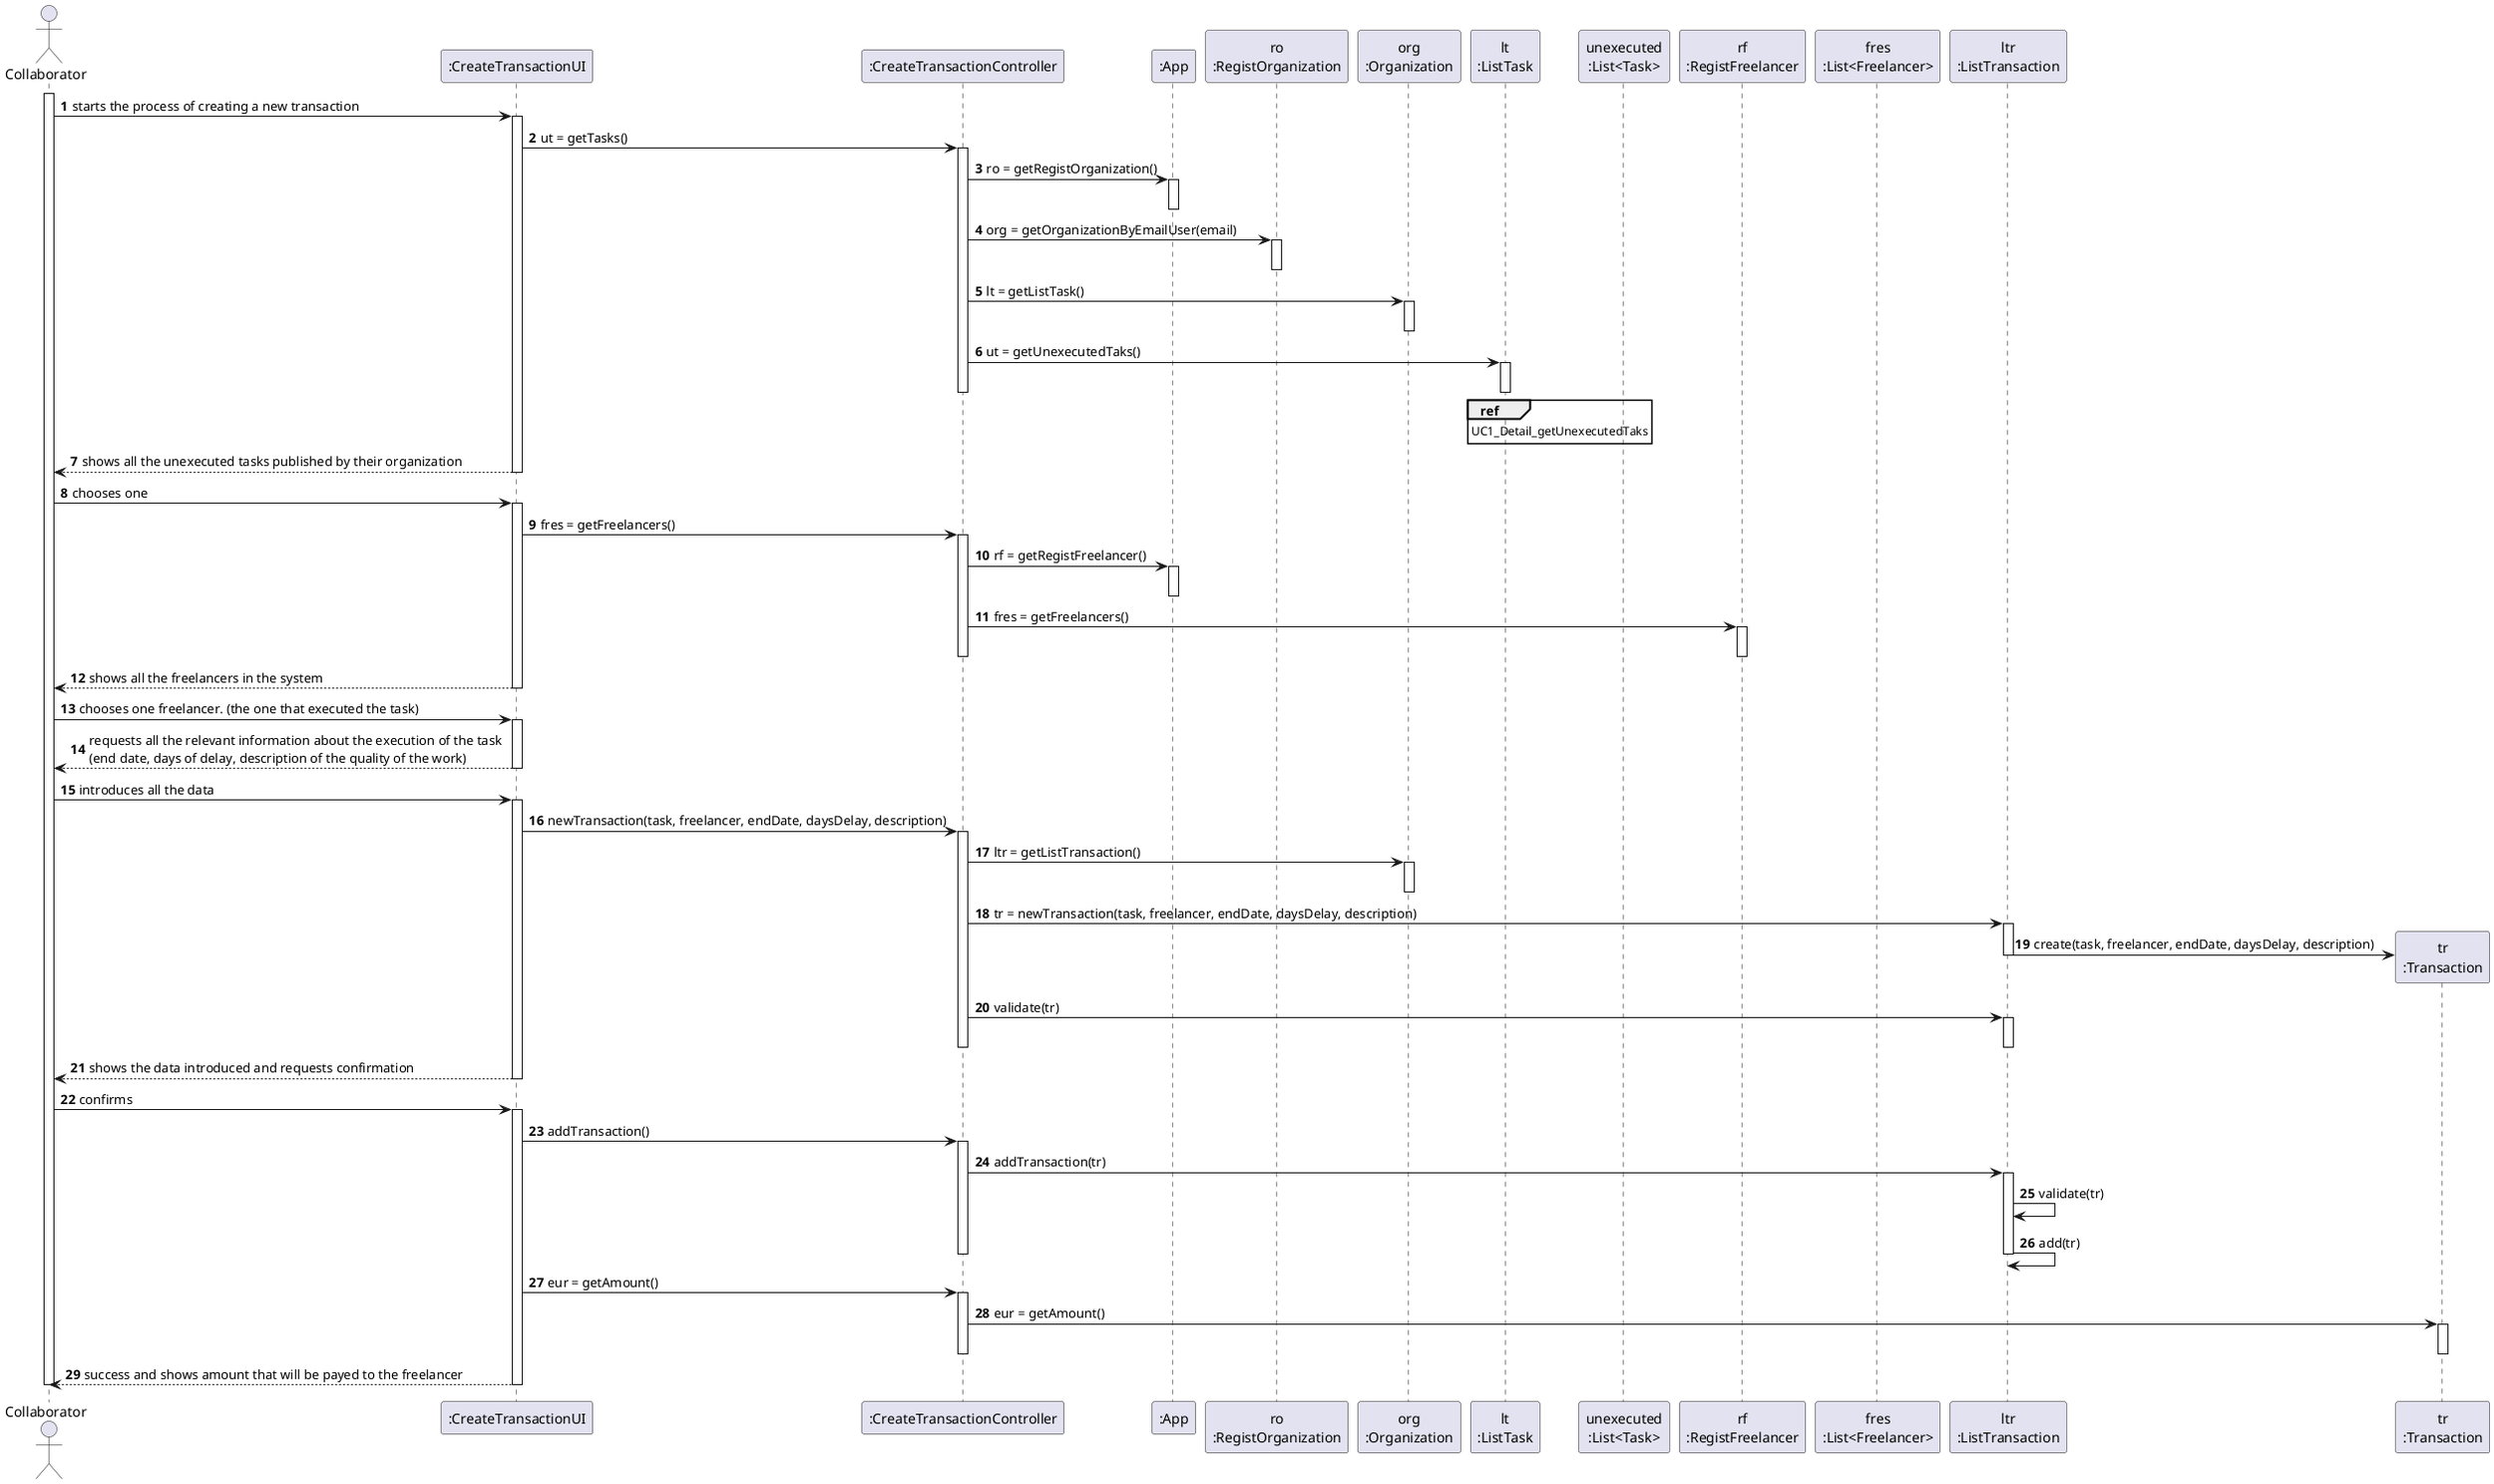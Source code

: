 @startuml SD
autonumber

actor "Collaborator" as col
participant ":CreateTransactionUI" as ui
participant ":CreateTransactionController" as cnt
participant ":App" as app
participant "ro\n:RegistOrganization" as ro
participant "org\n:Organization" as org
participant "lt\n:ListTask" as lt
participant "unexecuted\n:List<Task>" as ut
participant "rf\n:RegistFreelancer" as rf
participant "fres\n:List<Freelancer>" as fres
participant "ltr\n:ListTransaction" as ltr
participant "tr\n:Transaction" as tr



'The collaborator starts the process of creating a new transaction.
'The system shows all the unexecuted tasks published by their organization.
'The collaborator chooses one.
'The system shows all the freelancers in the system.
'The collaborator chooses one freelancer. (the one that executed the task)
'The system requests all the relevant information about the execution of the task (end date, days of delay, description of the quality of the work)
'The collaborator introduces all the data.
'The systems shows the data introduced and requests confirmation.
'The collaborator confirms.
'The system validates and stores the data and informs the collaborator of the success of the operation and the amount that will be payed to the freelancer.



activate col
        col -> ui :  starts the process of creating a new transaction
        activate ui
                ui -> cnt : ut = getTasks()
                activate cnt
                        cnt -> app : ro = getRegistOrganization()
                        activate app
                        deactivate app
                        cnt -> ro : org = getOrganizationByEmailUser(email)
                        activate ro
                        deactivate ro
                        cnt -> org : lt = getListTask()
                        activate org
                        deactivate org
                        cnt -> lt : ut = getUnexecutedTaks()
                        activate lt
                                ref over lt : UC1_Detail_getUnexecutedTaks
                        deactivate lt
                deactivate cnt
                ui --> col :  shows all the unexecuted tasks published by their organization
        deactivate ui
        col -> ui :  chooses one
        activate ui
                ui -> cnt : fres = getFreelancers()
                activate cnt
                        cnt -> app : rf = getRegistFreelancer()
                        activate app
                        deactivate app
                        cnt -> rf : fres = getFreelancers()
                        activate rf
                        deactivate rf
                deactivate cnt
                ui --> col :  shows all the freelancers in the system
        deactivate ui
        col -> ui : chooses one freelancer. (the one that executed the task)
        activate ui
                ui --> col :  requests all the relevant information about the execution of the task \n(end date, days of delay, description of the quality of the work)
        deactivate ui
        col -> ui :  introduces all the data
        activate ui
                ui -> cnt : newTransaction(task, freelancer, endDate, daysDelay, description)
                activate cnt
                        cnt -> org : ltr = getListTransaction()
                        activate org
                        deactivate org
                        cnt -> ltr : tr = newTransaction(task, freelancer, endDate, daysDelay, description)
                        activate ltr
                                ltr -> tr ** : create(task, freelancer, endDate, daysDelay, description)
                        deactivate ltr
                        cnt -> ltr : validate(tr)
                        activate ltr
                        deactivate ltr
                deactivate cnt
                ui --> col : shows the data introduced and requests confirmation
        deactivate ui
         col -> ui :  confirms
        activate ui
                ui -> cnt : addTransaction()
                activate cnt
                        cnt -> ltr : addTransaction(tr)
                        activate ltr
                                ltr -> ltr : validate(tr)
                                ltr -> ltr : add(tr)
                        deactivate ltr
                deactivate cnt
                 ui -> cnt : eur = getAmount()
                activate cnt
                        cnt -> tr : eur = getAmount()
                        activate tr
                        deactivate tr
                deactivate cnt
                ui --> col :  success and shows amount that will be payed to the freelancer
        deactivate ui
deactivate col

@enduml